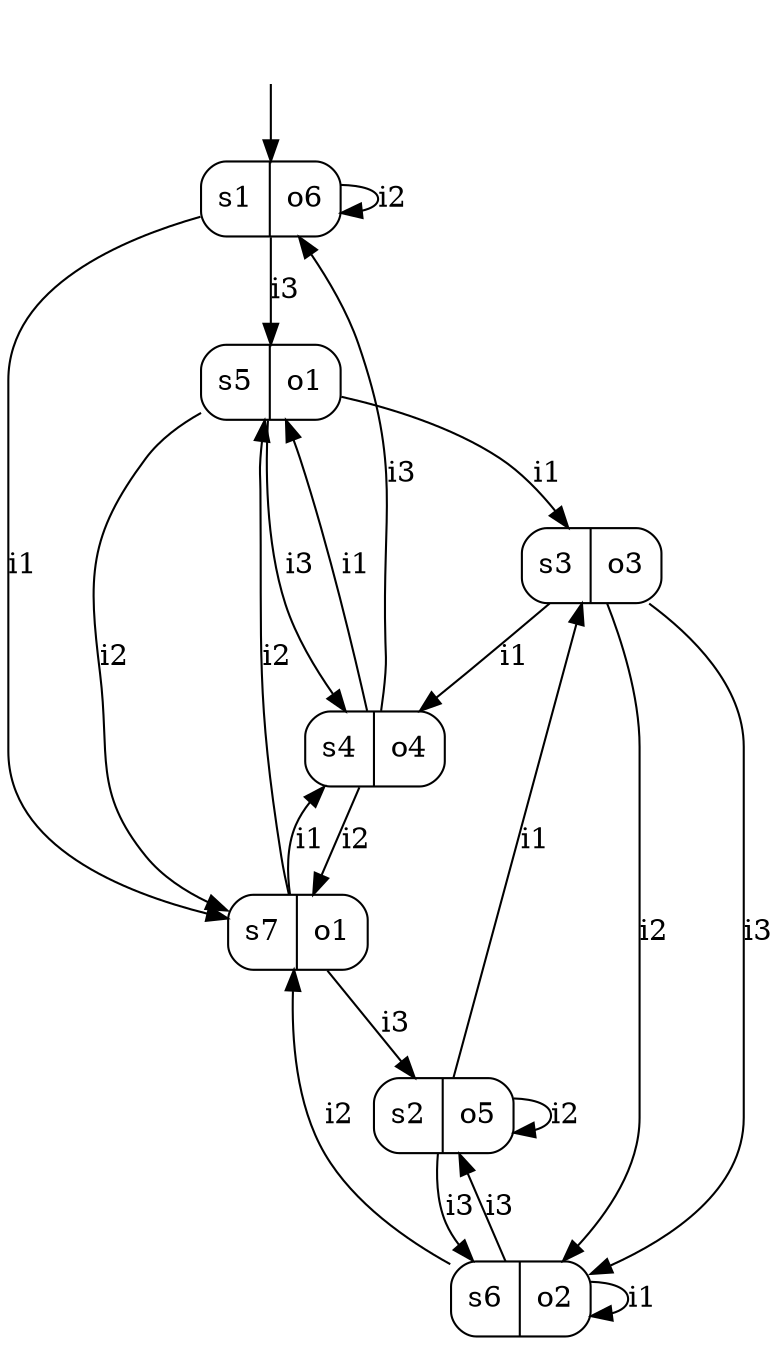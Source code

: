 digraph MooreMachine_7States_3Inputs_6Outputs_de729d26d9cc41e482403ca108e0dc57 {
s1 [label="s1|o6", shape=record, style=rounded];
s2 [label="s2|o5", shape=record, style=rounded];
s3 [label="s3|o3", shape=record, style=rounded];
s4 [label="s4|o4", shape=record, style=rounded];
s5 [label="s5|o1", shape=record, style=rounded];
s6 [label="s6|o2", shape=record, style=rounded];
s7 [label="s7|o1", shape=record, style=rounded];
s1 -> s7 [label="i1"];
s1 -> s1 [label="i2"];
s1 -> s5 [label="i3"];
s2 -> s3 [label="i1"];
s2 -> s2 [label="i2"];
s2 -> s6 [label="i3"];
s3 -> s4 [label="i1"];
s3 -> s6 [label="i2"];
s3 -> s6 [label="i3"];
s4 -> s5 [label="i1"];
s4 -> s7 [label="i2"];
s4 -> s1 [label="i3"];
s5 -> s3 [label="i1"];
s5 -> s7 [label="i2"];
s5 -> s4 [label="i3"];
s6 -> s6 [label="i1"];
s6 -> s7 [label="i2"];
s6 -> s2 [label="i3"];
s7 -> s4 [label="i1"];
s7 -> s5 [label="i2"];
s7 -> s2 [label="i3"];
__start0 [shape=none, label=""];
__start0 -> s1 [label=""];
}
